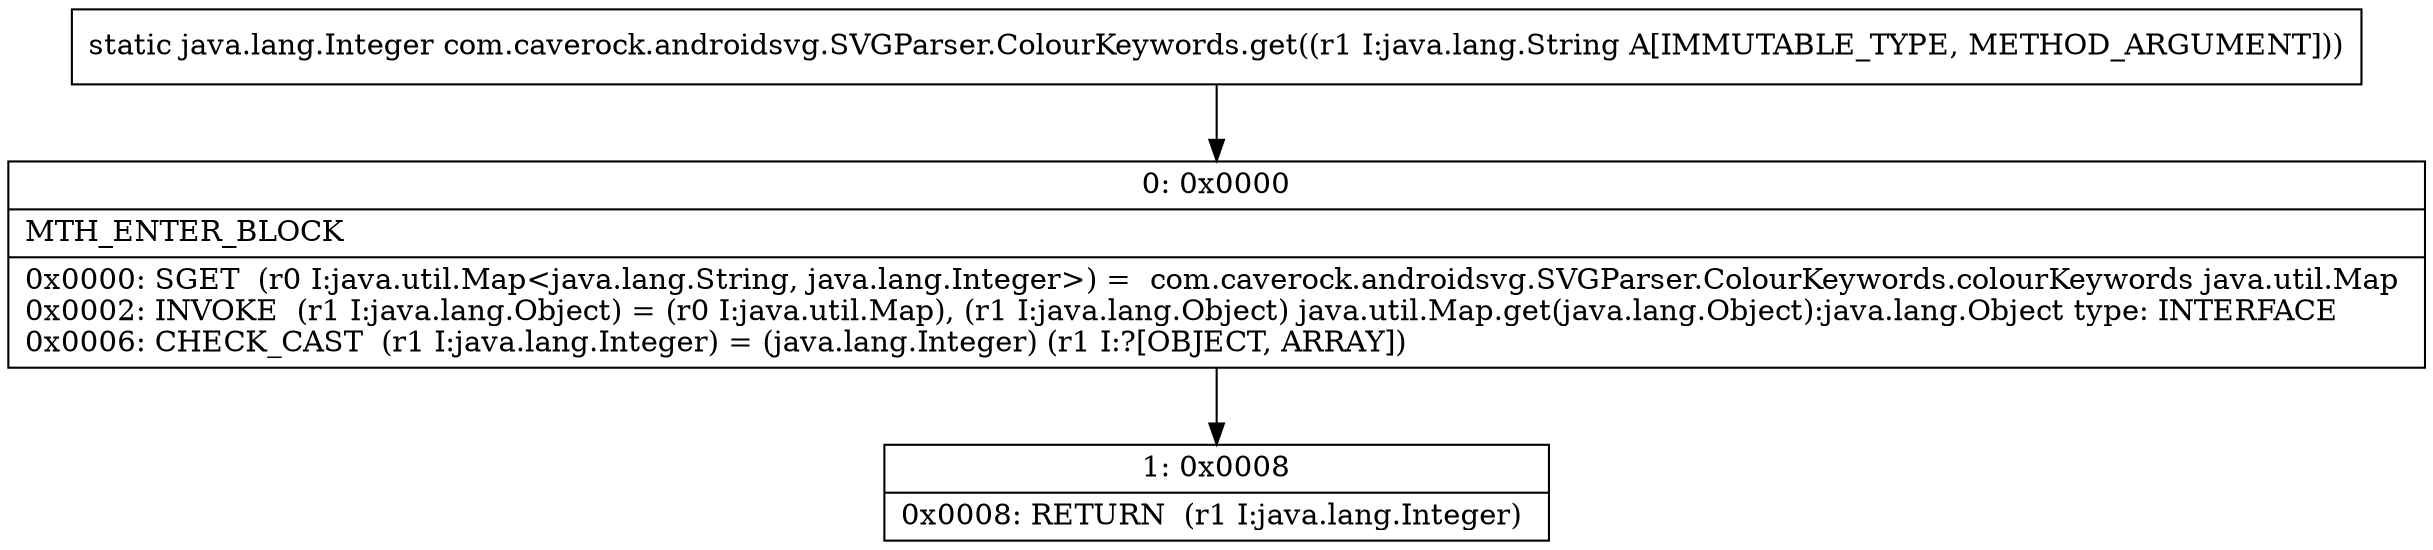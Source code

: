 digraph "CFG forcom.caverock.androidsvg.SVGParser.ColourKeywords.get(Ljava\/lang\/String;)Ljava\/lang\/Integer;" {
Node_0 [shape=record,label="{0\:\ 0x0000|MTH_ENTER_BLOCK\l|0x0000: SGET  (r0 I:java.util.Map\<java.lang.String, java.lang.Integer\>) =  com.caverock.androidsvg.SVGParser.ColourKeywords.colourKeywords java.util.Map \l0x0002: INVOKE  (r1 I:java.lang.Object) = (r0 I:java.util.Map), (r1 I:java.lang.Object) java.util.Map.get(java.lang.Object):java.lang.Object type: INTERFACE \l0x0006: CHECK_CAST  (r1 I:java.lang.Integer) = (java.lang.Integer) (r1 I:?[OBJECT, ARRAY]) \l}"];
Node_1 [shape=record,label="{1\:\ 0x0008|0x0008: RETURN  (r1 I:java.lang.Integer) \l}"];
MethodNode[shape=record,label="{static java.lang.Integer com.caverock.androidsvg.SVGParser.ColourKeywords.get((r1 I:java.lang.String A[IMMUTABLE_TYPE, METHOD_ARGUMENT])) }"];
MethodNode -> Node_0;
Node_0 -> Node_1;
}

